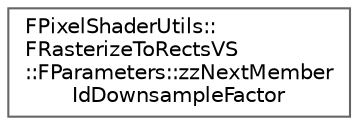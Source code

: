 digraph "Graphical Class Hierarchy"
{
 // INTERACTIVE_SVG=YES
 // LATEX_PDF_SIZE
  bgcolor="transparent";
  edge [fontname=Helvetica,fontsize=10,labelfontname=Helvetica,labelfontsize=10];
  node [fontname=Helvetica,fontsize=10,shape=box,height=0.2,width=0.4];
  rankdir="LR";
  Node0 [id="Node000000",label="FPixelShaderUtils::\lFRasterizeToRectsVS\l::FParameters::zzNextMember\lIdDownsampleFactor",height=0.2,width=0.4,color="grey40", fillcolor="white", style="filled",URL="$db/d7e/structFPixelShaderUtils_1_1FRasterizeToRectsVS_1_1FParameters_1_1zzNextMemberIdDownsampleFactor.html",tooltip=" "];
}
